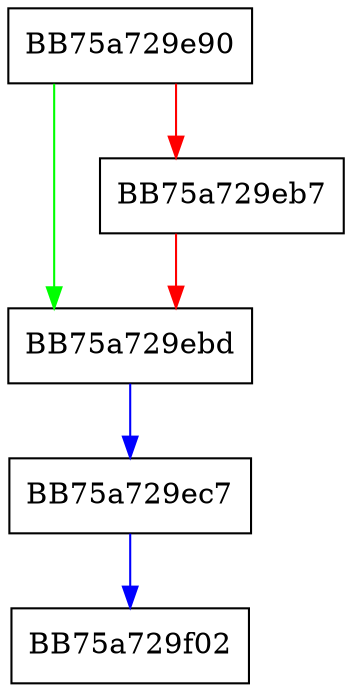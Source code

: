 digraph CreateAcl {
  node [shape="box"];
  graph [splines=ortho];
  BB75a729e90 -> BB75a729ebd [color="green"];
  BB75a729e90 -> BB75a729eb7 [color="red"];
  BB75a729eb7 -> BB75a729ebd [color="red"];
  BB75a729ebd -> BB75a729ec7 [color="blue"];
  BB75a729ec7 -> BB75a729f02 [color="blue"];
}